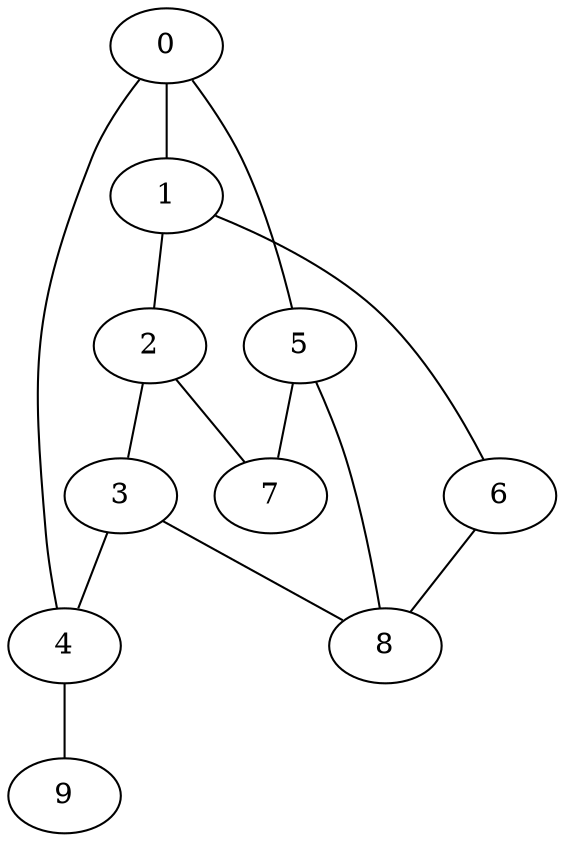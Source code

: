 graph G {
0 -- 1;
0 -- 4;
0 -- 5;
1 -- 2;
1 -- 6;
2 -- 3;
2 -- 7;
3 -- 4;
3 -- 8;
4 -- 9;
5 -- 7;
5 -- 8;
6 -- 8;
}